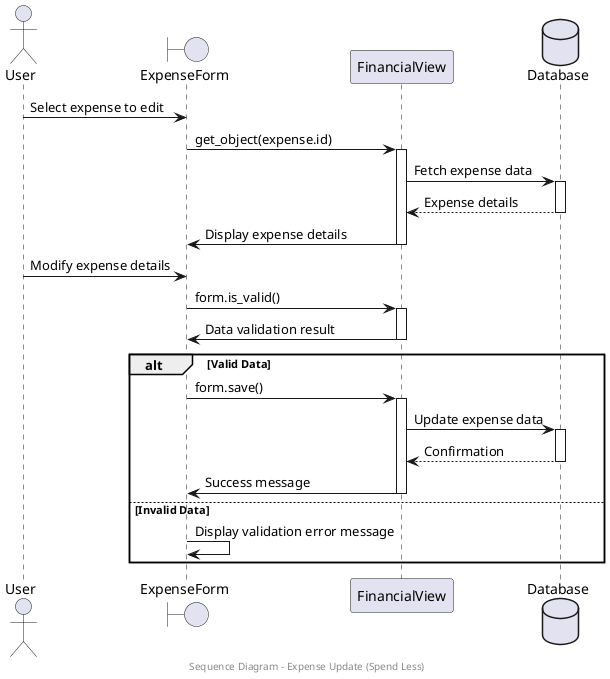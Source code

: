 @startuml
actor user as "User"
boundary form as "ExpenseForm"
participant view as "FinancialView"
database db as "Database"

user -> form: Select expense to edit
form -> view: get_object(expense.id)
activate view
view -> db: Fetch expense data
activate db
db --> view: Expense details
deactivate db
view -> form: Display expense details
deactivate view

user -> form: Modify expense details
form -> view: form.is_valid()
activate view
view -> form: Data validation result
deactivate view

alt Valid Data
    form -> view: form.save()
    activate view
    view -> db: Update expense data
    activate db
    db --> view: Confirmation
    deactivate db
    view -> form: Success message
    deactivate view
else Invalid Data
    form -> form: Display validation error message
end

footer Sequence Diagram - Expense Update (Spend Less)

@enduml
